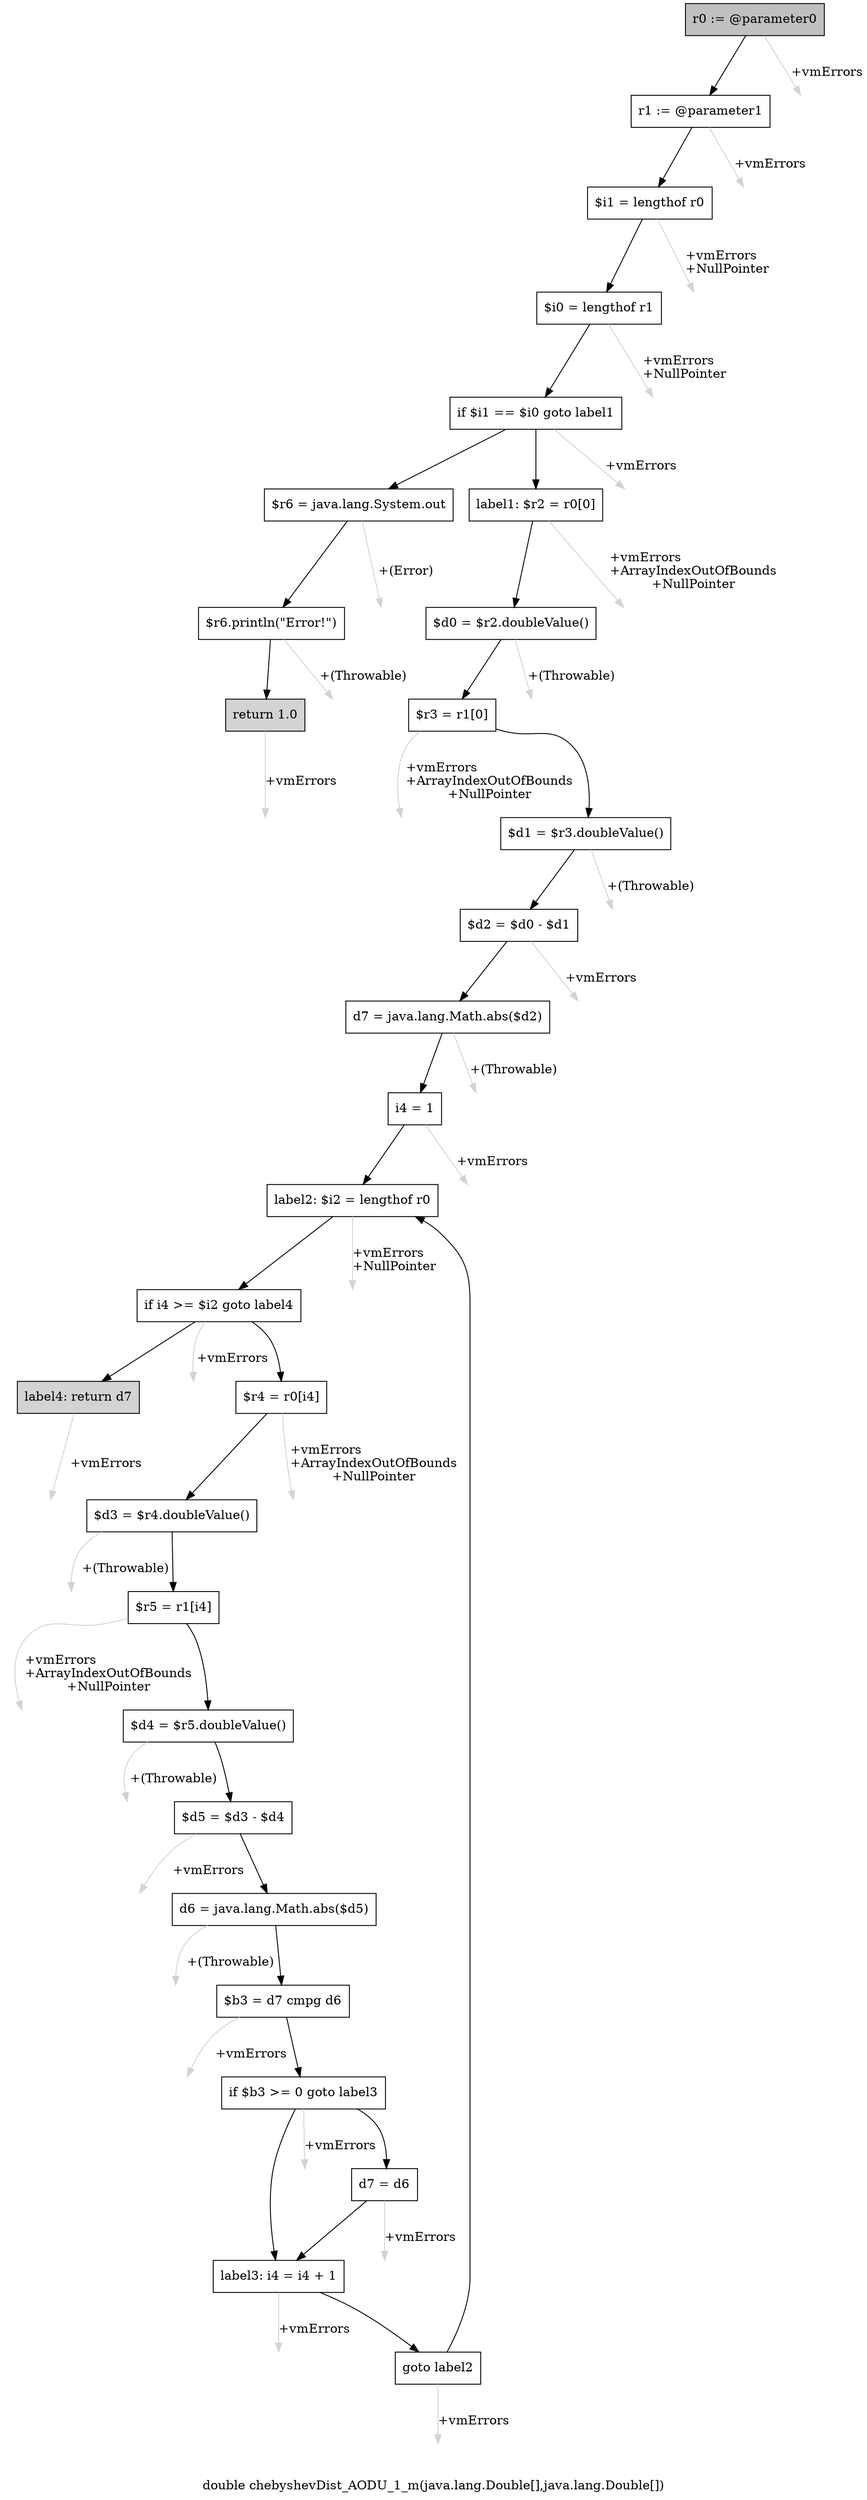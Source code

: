 digraph "double chebyshevDist_AODU_1_m(java.lang.Double[],java.lang.Double[])" {
    label="double chebyshevDist_AODU_1_m(java.lang.Double[],java.lang.Double[])";
    node [shape=box];
    "0" [style=filled,fillcolor=gray,label="r0 := @parameter0",];
    "1" [label="r1 := @parameter1",];
    "0"->"1" [color=black,];
    "29" [style=invis,label="Esc",];
    "0"->"29" [color=lightgray,label="\l+vmErrors",];
    "2" [label="$i1 = lengthof r0",];
    "1"->"2" [color=black,];
    "30" [style=invis,label="Esc",];
    "1"->"30" [color=lightgray,label="\l+vmErrors",];
    "3" [label="$i0 = lengthof r1",];
    "2"->"3" [color=black,];
    "31" [style=invis,label="Esc",];
    "2"->"31" [color=lightgray,label="\l+vmErrors\l+NullPointer",];
    "4" [label="if $i1 == $i0 goto label1",];
    "3"->"4" [color=black,];
    "32" [style=invis,label="Esc",];
    "3"->"32" [color=lightgray,label="\l+vmErrors\l+NullPointer",];
    "5" [label="$r6 = java.lang.System.out",];
    "4"->"5" [color=black,];
    "8" [label="label1: $r2 = r0[0]",];
    "4"->"8" [color=black,];
    "33" [style=invis,label="Esc",];
    "4"->"33" [color=lightgray,label="\l+vmErrors",];
    "6" [label="$r6.println(\"Error!\")",];
    "5"->"6" [color=black,];
    "34" [style=invis,label="Esc",];
    "5"->"34" [color=lightgray,label="\l+(Error)",];
    "7" [style=filled,fillcolor=lightgray,label="return 1.0",];
    "6"->"7" [color=black,];
    "35" [style=invis,label="Esc",];
    "6"->"35" [color=lightgray,label="\l+(Throwable)",];
    "36" [style=invis,label="Esc",];
    "7"->"36" [color=lightgray,label="\l+vmErrors",];
    "9" [label="$d0 = $r2.doubleValue()",];
    "8"->"9" [color=black,];
    "37" [style=invis,label="Esc",];
    "8"->"37" [color=lightgray,label="\l+vmErrors\l+ArrayIndexOutOfBounds\l+NullPointer",];
    "10" [label="$r3 = r1[0]",];
    "9"->"10" [color=black,];
    "38" [style=invis,label="Esc",];
    "9"->"38" [color=lightgray,label="\l+(Throwable)",];
    "11" [label="$d1 = $r3.doubleValue()",];
    "10"->"11" [color=black,];
    "39" [style=invis,label="Esc",];
    "10"->"39" [color=lightgray,label="\l+vmErrors\l+ArrayIndexOutOfBounds\l+NullPointer",];
    "12" [label="$d2 = $d0 - $d1",];
    "11"->"12" [color=black,];
    "40" [style=invis,label="Esc",];
    "11"->"40" [color=lightgray,label="\l+(Throwable)",];
    "13" [label="d7 = java.lang.Math.abs($d2)",];
    "12"->"13" [color=black,];
    "41" [style=invis,label="Esc",];
    "12"->"41" [color=lightgray,label="\l+vmErrors",];
    "14" [label="i4 = 1",];
    "13"->"14" [color=black,];
    "42" [style=invis,label="Esc",];
    "13"->"42" [color=lightgray,label="\l+(Throwable)",];
    "15" [label="label2: $i2 = lengthof r0",];
    "14"->"15" [color=black,];
    "43" [style=invis,label="Esc",];
    "14"->"43" [color=lightgray,label="\l+vmErrors",];
    "16" [label="if i4 >= $i2 goto label4",];
    "15"->"16" [color=black,];
    "44" [style=invis,label="Esc",];
    "15"->"44" [color=lightgray,label="\l+vmErrors\l+NullPointer",];
    "17" [label="$r4 = r0[i4]",];
    "16"->"17" [color=black,];
    "28" [style=filled,fillcolor=lightgray,label="label4: return d7",];
    "16"->"28" [color=black,];
    "45" [style=invis,label="Esc",];
    "16"->"45" [color=lightgray,label="\l+vmErrors",];
    "18" [label="$d3 = $r4.doubleValue()",];
    "17"->"18" [color=black,];
    "46" [style=invis,label="Esc",];
    "17"->"46" [color=lightgray,label="\l+vmErrors\l+ArrayIndexOutOfBounds\l+NullPointer",];
    "19" [label="$r5 = r1[i4]",];
    "18"->"19" [color=black,];
    "47" [style=invis,label="Esc",];
    "18"->"47" [color=lightgray,label="\l+(Throwable)",];
    "20" [label="$d4 = $r5.doubleValue()",];
    "19"->"20" [color=black,];
    "48" [style=invis,label="Esc",];
    "19"->"48" [color=lightgray,label="\l+vmErrors\l+ArrayIndexOutOfBounds\l+NullPointer",];
    "21" [label="$d5 = $d3 - $d4",];
    "20"->"21" [color=black,];
    "49" [style=invis,label="Esc",];
    "20"->"49" [color=lightgray,label="\l+(Throwable)",];
    "22" [label="d6 = java.lang.Math.abs($d5)",];
    "21"->"22" [color=black,];
    "50" [style=invis,label="Esc",];
    "21"->"50" [color=lightgray,label="\l+vmErrors",];
    "23" [label="$b3 = d7 cmpg d6",];
    "22"->"23" [color=black,];
    "51" [style=invis,label="Esc",];
    "22"->"51" [color=lightgray,label="\l+(Throwable)",];
    "24" [label="if $b3 >= 0 goto label3",];
    "23"->"24" [color=black,];
    "52" [style=invis,label="Esc",];
    "23"->"52" [color=lightgray,label="\l+vmErrors",];
    "25" [label="d7 = d6",];
    "24"->"25" [color=black,];
    "26" [label="label3: i4 = i4 + 1",];
    "24"->"26" [color=black,];
    "53" [style=invis,label="Esc",];
    "24"->"53" [color=lightgray,label="\l+vmErrors",];
    "25"->"26" [color=black,];
    "54" [style=invis,label="Esc",];
    "25"->"54" [color=lightgray,label="\l+vmErrors",];
    "27" [label="goto label2",];
    "26"->"27" [color=black,];
    "55" [style=invis,label="Esc",];
    "26"->"55" [color=lightgray,label="\l+vmErrors",];
    "27"->"15" [color=black,];
    "56" [style=invis,label="Esc",];
    "27"->"56" [color=lightgray,label="\l+vmErrors",];
    "57" [style=invis,label="Esc",];
    "28"->"57" [color=lightgray,label="\l+vmErrors",];
}
